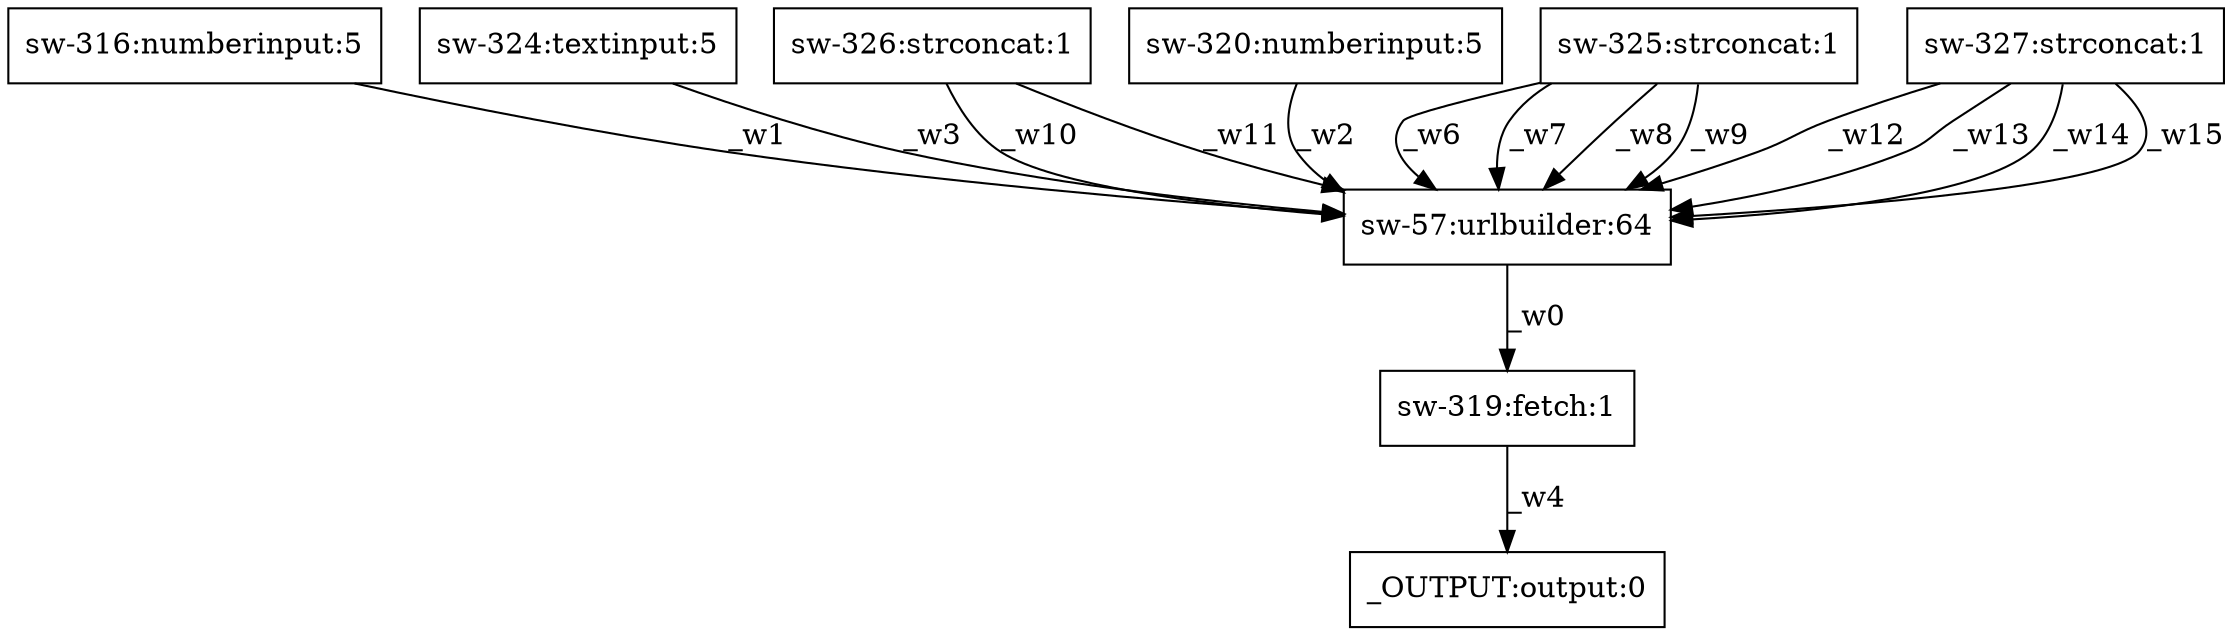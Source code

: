 digraph test1 { node [shape=box] "sw-57" [label="sw-57:urlbuilder:64"];"_OUTPUT" [label="_OUTPUT:output:0"];"sw-316" [label="sw-316:numberinput:5"];"sw-324" [label="sw-324:textinput:5"];"sw-319" [label="sw-319:fetch:1"];"sw-326" [label="sw-326:strconcat:1"];"sw-320" [label="sw-320:numberinput:5"];"sw-325" [label="sw-325:strconcat:1"];"sw-327" [label="sw-327:strconcat:1"];"sw-57" -> "sw-319" [label="_w0"];"sw-316" -> "sw-57" [label="_w1"];"sw-320" -> "sw-57" [label="_w2"];"sw-324" -> "sw-57" [label="_w3"];"sw-319" -> "_OUTPUT" [label="_w4"];"sw-325" -> "sw-57" [label="_w6"];"sw-325" -> "sw-57" [label="_w7"];"sw-325" -> "sw-57" [label="_w8"];"sw-325" -> "sw-57" [label="_w9"];"sw-326" -> "sw-57" [label="_w10"];"sw-326" -> "sw-57" [label="_w11"];"sw-327" -> "sw-57" [label="_w12"];"sw-327" -> "sw-57" [label="_w13"];"sw-327" -> "sw-57" [label="_w14"];"sw-327" -> "sw-57" [label="_w15"];}
